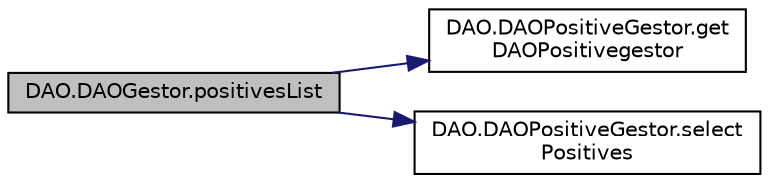 digraph "DAO.DAOGestor.positivesList"
{
 // LATEX_PDF_SIZE
  edge [fontname="Helvetica",fontsize="10",labelfontname="Helvetica",labelfontsize="10"];
  node [fontname="Helvetica",fontsize="10",shape=record];
  rankdir="LR";
  Node1 [label="DAO.DAOGestor.positivesList",height=0.2,width=0.4,color="black", fillcolor="grey75", style="filled", fontcolor="black",tooltip=" "];
  Node1 -> Node2 [color="midnightblue",fontsize="10",style="solid",fontname="Helvetica"];
  Node2 [label="DAO.DAOPositiveGestor.get\lDAOPositivegestor",height=0.2,width=0.4,color="black", fillcolor="white", style="filled",URL="$class_d_a_o_1_1_d_a_o_positive_gestor.html#ab608a184e07cc7ce42feb0bf50645345",tooltip=" "];
  Node1 -> Node3 [color="midnightblue",fontsize="10",style="solid",fontname="Helvetica"];
  Node3 [label="DAO.DAOPositiveGestor.select\lPositives",height=0.2,width=0.4,color="black", fillcolor="white", style="filled",URL="$class_d_a_o_1_1_d_a_o_positive_gestor.html#a6b0a466a9c07c21859cfb8724117a1b6",tooltip=" "];
}
